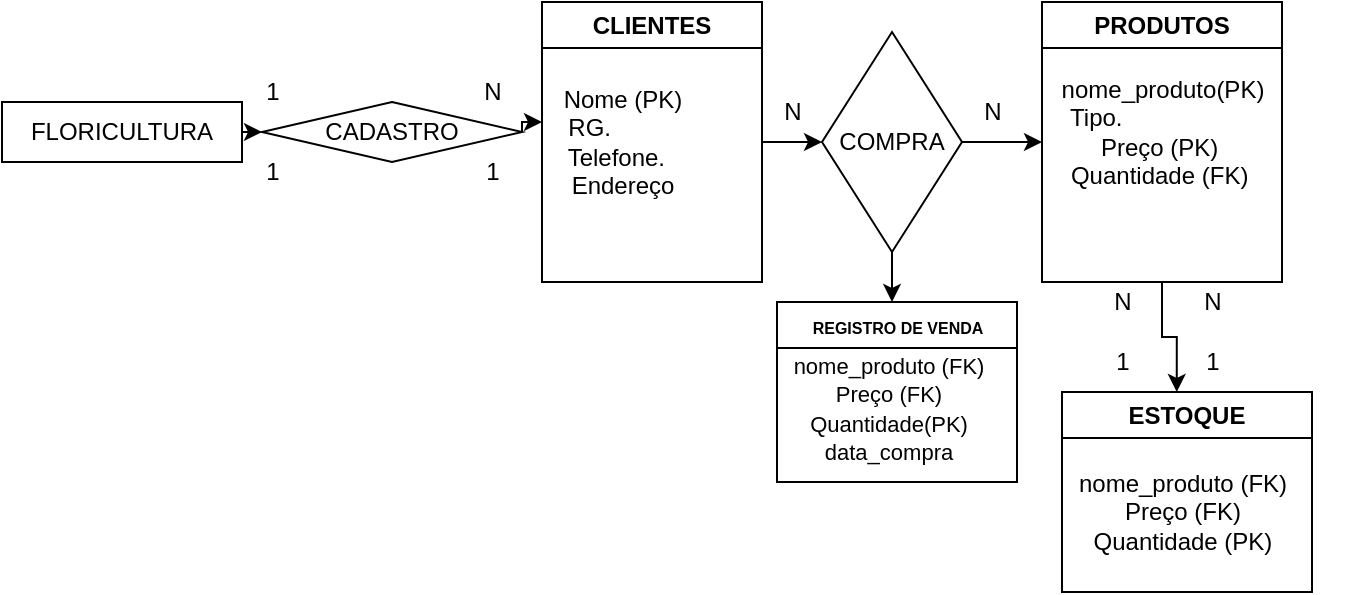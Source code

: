 <mxfile version="21.1.0" type="github">
  <diagram name="Página-1" id="JuOAfucV5_PMYf_mpuIV">
    <mxGraphModel dx="1164" dy="708" grid="1" gridSize="10" guides="1" tooltips="1" connect="1" arrows="1" fold="1" page="1" pageScale="1" pageWidth="827" pageHeight="1169" math="0" shadow="0">
      <root>
        <mxCell id="0" />
        <mxCell id="1" parent="0" />
        <mxCell id="DSyOi3DRkHaVn25OYrau-22" style="edgeStyle=orthogonalEdgeStyle;rounded=0;orthogonalLoop=1;jettySize=auto;html=1;exitX=1;exitY=0.5;exitDx=0;exitDy=0;entryX=0;entryY=0.5;entryDx=0;entryDy=0;" edge="1" parent="1" source="DSyOi3DRkHaVn25OYrau-1" target="DSyOi3DRkHaVn25OYrau-21">
          <mxGeometry relative="1" as="geometry" />
        </mxCell>
        <mxCell id="DSyOi3DRkHaVn25OYrau-1" value="FLORICULTURA" style="rounded=0;whiteSpace=wrap;html=1;" vertex="1" parent="1">
          <mxGeometry x="120" y="140" width="120" height="30" as="geometry" />
        </mxCell>
        <mxCell id="DSyOi3DRkHaVn25OYrau-14" style="edgeStyle=orthogonalEdgeStyle;rounded=0;orthogonalLoop=1;jettySize=auto;html=1;exitX=1;exitY=0.5;exitDx=0;exitDy=0;entryX=0;entryY=0.5;entryDx=0;entryDy=0;" edge="1" parent="1" source="DSyOi3DRkHaVn25OYrau-2" target="DSyOi3DRkHaVn25OYrau-13">
          <mxGeometry relative="1" as="geometry" />
        </mxCell>
        <mxCell id="DSyOi3DRkHaVn25OYrau-34" style="edgeStyle=orthogonalEdgeStyle;rounded=0;orthogonalLoop=1;jettySize=auto;html=1;exitX=0.5;exitY=1;exitDx=0;exitDy=0;" edge="1" parent="1" source="DSyOi3DRkHaVn25OYrau-2">
          <mxGeometry relative="1" as="geometry">
            <mxPoint x="565" y="240" as="targetPoint" />
          </mxGeometry>
        </mxCell>
        <mxCell id="DSyOi3DRkHaVn25OYrau-2" value="COMPRA" style="rhombus;whiteSpace=wrap;html=1;" vertex="1" parent="1">
          <mxGeometry x="530" y="105" width="70" height="110" as="geometry" />
        </mxCell>
        <mxCell id="DSyOi3DRkHaVn25OYrau-12" style="edgeStyle=orthogonalEdgeStyle;rounded=0;orthogonalLoop=1;jettySize=auto;html=1;exitX=1;exitY=0.5;exitDx=0;exitDy=0;" edge="1" parent="1" source="DSyOi3DRkHaVn25OYrau-9" target="DSyOi3DRkHaVn25OYrau-2">
          <mxGeometry relative="1" as="geometry" />
        </mxCell>
        <mxCell id="DSyOi3DRkHaVn25OYrau-9" value="CLIENTES" style="swimlane;whiteSpace=wrap;html=1;" vertex="1" parent="1">
          <mxGeometry x="390" y="90" width="110" height="140" as="geometry">
            <mxRectangle x="250" y="90" width="100" height="30" as="alternateBounds" />
          </mxGeometry>
        </mxCell>
        <mxCell id="DSyOi3DRkHaVn25OYrau-10" value="Nome (PK)&lt;br&gt;RG.&amp;nbsp; &amp;nbsp; &amp;nbsp; &amp;nbsp; &amp;nbsp;&amp;nbsp;&lt;br&gt;Telefone.&amp;nbsp;&amp;nbsp;&lt;br&gt;Endereço&lt;br&gt;" style="text;html=1;align=center;verticalAlign=middle;resizable=0;points=[];autosize=1;strokeColor=none;fillColor=none;" vertex="1" parent="DSyOi3DRkHaVn25OYrau-9">
          <mxGeometry y="35" width="80" height="70" as="geometry" />
        </mxCell>
        <mxCell id="DSyOi3DRkHaVn25OYrau-20" style="edgeStyle=orthogonalEdgeStyle;rounded=0;orthogonalLoop=1;jettySize=auto;html=1;exitX=0.5;exitY=1;exitDx=0;exitDy=0;entryX=0.459;entryY=0;entryDx=0;entryDy=0;entryPerimeter=0;" edge="1" parent="1" source="DSyOi3DRkHaVn25OYrau-13" target="DSyOi3DRkHaVn25OYrau-16">
          <mxGeometry relative="1" as="geometry" />
        </mxCell>
        <mxCell id="DSyOi3DRkHaVn25OYrau-13" value="PRODUTOS" style="swimlane;whiteSpace=wrap;html=1;startSize=23;" vertex="1" parent="1">
          <mxGeometry x="640" y="90" width="120" height="140" as="geometry" />
        </mxCell>
        <mxCell id="DSyOi3DRkHaVn25OYrau-15" value="nome_produto(PK)&lt;br&gt;Tipo.&amp;nbsp; &amp;nbsp; &amp;nbsp; &amp;nbsp; &amp;nbsp; &amp;nbsp; &amp;nbsp; &amp;nbsp; &amp;nbsp; &amp;nbsp;&amp;nbsp;&lt;br&gt;Preço (PK)&amp;nbsp;&lt;br&gt;&amp;nbsp; &amp;nbsp; &amp;nbsp; &amp;nbsp; &amp;nbsp; &amp;nbsp; Quantidade (FK)&amp;nbsp; &amp;nbsp; &amp;nbsp; &amp;nbsp; &amp;nbsp; &amp;nbsp; &amp;nbsp;" style="text;html=1;align=center;verticalAlign=middle;resizable=0;points=[];autosize=1;strokeColor=none;fillColor=none;" vertex="1" parent="DSyOi3DRkHaVn25OYrau-13">
          <mxGeometry x="-40" y="30" width="200" height="70" as="geometry" />
        </mxCell>
        <mxCell id="DSyOi3DRkHaVn25OYrau-16" value="ESTOQUE" style="swimlane;whiteSpace=wrap;html=1;" vertex="1" parent="1">
          <mxGeometry x="650" y="285" width="125" height="100" as="geometry" />
        </mxCell>
        <mxCell id="DSyOi3DRkHaVn25OYrau-19" value="nome_produto (FK)&lt;br&gt;Preço (FK)&lt;br&gt;Quantidade (PK)" style="text;html=1;align=center;verticalAlign=middle;resizable=0;points=[];autosize=1;strokeColor=none;fillColor=none;" vertex="1" parent="DSyOi3DRkHaVn25OYrau-16">
          <mxGeometry x="-5" y="30" width="130" height="60" as="geometry" />
        </mxCell>
        <mxCell id="DSyOi3DRkHaVn25OYrau-23" style="edgeStyle=orthogonalEdgeStyle;rounded=0;orthogonalLoop=1;jettySize=auto;html=1;exitX=1;exitY=0.5;exitDx=0;exitDy=0;" edge="1" parent="1" source="DSyOi3DRkHaVn25OYrau-21" target="DSyOi3DRkHaVn25OYrau-10">
          <mxGeometry relative="1" as="geometry">
            <Array as="points">
              <mxPoint x="390" y="150" />
              <mxPoint x="390" y="150" />
            </Array>
          </mxGeometry>
        </mxCell>
        <mxCell id="DSyOi3DRkHaVn25OYrau-21" value="CADASTRO" style="rhombus;whiteSpace=wrap;html=1;" vertex="1" parent="1">
          <mxGeometry x="250" y="140" width="130" height="30" as="geometry" />
        </mxCell>
        <mxCell id="DSyOi3DRkHaVn25OYrau-24" value="1" style="text;html=1;align=center;verticalAlign=middle;resizable=0;points=[];autosize=1;strokeColor=none;fillColor=none;" vertex="1" parent="1">
          <mxGeometry x="240" y="120" width="30" height="30" as="geometry" />
        </mxCell>
        <mxCell id="DSyOi3DRkHaVn25OYrau-25" value="N" style="text;html=1;align=center;verticalAlign=middle;resizable=0;points=[];autosize=1;strokeColor=none;fillColor=none;" vertex="1" parent="1">
          <mxGeometry x="350" y="120" width="30" height="30" as="geometry" />
        </mxCell>
        <mxCell id="DSyOi3DRkHaVn25OYrau-26" value="1" style="text;html=1;align=center;verticalAlign=middle;resizable=0;points=[];autosize=1;strokeColor=none;fillColor=none;" vertex="1" parent="1">
          <mxGeometry x="350" y="160" width="30" height="30" as="geometry" />
        </mxCell>
        <mxCell id="DSyOi3DRkHaVn25OYrau-27" value="1" style="text;html=1;align=center;verticalAlign=middle;resizable=0;points=[];autosize=1;strokeColor=none;fillColor=none;" vertex="1" parent="1">
          <mxGeometry x="240" y="160" width="30" height="30" as="geometry" />
        </mxCell>
        <mxCell id="DSyOi3DRkHaVn25OYrau-28" value="N" style="text;html=1;align=center;verticalAlign=middle;resizable=0;points=[];autosize=1;strokeColor=none;fillColor=none;" vertex="1" parent="1">
          <mxGeometry x="500" y="130" width="30" height="30" as="geometry" />
        </mxCell>
        <mxCell id="DSyOi3DRkHaVn25OYrau-29" value="N" style="text;html=1;align=center;verticalAlign=middle;resizable=0;points=[];autosize=1;strokeColor=none;fillColor=none;" vertex="1" parent="1">
          <mxGeometry x="600" y="130" width="30" height="30" as="geometry" />
        </mxCell>
        <mxCell id="DSyOi3DRkHaVn25OYrau-30" value="N" style="text;html=1;align=center;verticalAlign=middle;resizable=0;points=[];autosize=1;strokeColor=none;fillColor=none;" vertex="1" parent="1">
          <mxGeometry x="665" y="225" width="30" height="30" as="geometry" />
        </mxCell>
        <mxCell id="DSyOi3DRkHaVn25OYrau-31" value="1" style="text;html=1;align=center;verticalAlign=middle;resizable=0;points=[];autosize=1;strokeColor=none;fillColor=none;" vertex="1" parent="1">
          <mxGeometry x="665" y="255" width="30" height="30" as="geometry" />
        </mxCell>
        <mxCell id="DSyOi3DRkHaVn25OYrau-32" value="1" style="text;html=1;align=center;verticalAlign=middle;resizable=0;points=[];autosize=1;strokeColor=none;fillColor=none;" vertex="1" parent="1">
          <mxGeometry x="710" y="255" width="30" height="30" as="geometry" />
        </mxCell>
        <mxCell id="DSyOi3DRkHaVn25OYrau-33" value="N" style="text;html=1;align=center;verticalAlign=middle;resizable=0;points=[];autosize=1;strokeColor=none;fillColor=none;" vertex="1" parent="1">
          <mxGeometry x="710" y="225" width="30" height="30" as="geometry" />
        </mxCell>
        <mxCell id="DSyOi3DRkHaVn25OYrau-35" value="&lt;font style=&quot;font-size: 8px;&quot;&gt;REGISTRO DE VENDA&lt;/font&gt;" style="swimlane;whiteSpace=wrap;html=1;" vertex="1" parent="1">
          <mxGeometry x="507.5" y="240" width="120" height="90" as="geometry" />
        </mxCell>
        <mxCell id="DSyOi3DRkHaVn25OYrau-36" value="&lt;font style=&quot;font-size: 11px;&quot;&gt;nome_produto (FK)&lt;br&gt;Preço (FK)&lt;br&gt;Quantidade(PK)&lt;br&gt;data_compra&lt;br&gt;&lt;/font&gt;" style="text;html=1;align=center;verticalAlign=middle;resizable=0;points=[];autosize=1;strokeColor=none;fillColor=none;" vertex="1" parent="DSyOi3DRkHaVn25OYrau-35">
          <mxGeometry x="-5" y="18" width="120" height="70" as="geometry" />
        </mxCell>
      </root>
    </mxGraphModel>
  </diagram>
</mxfile>

